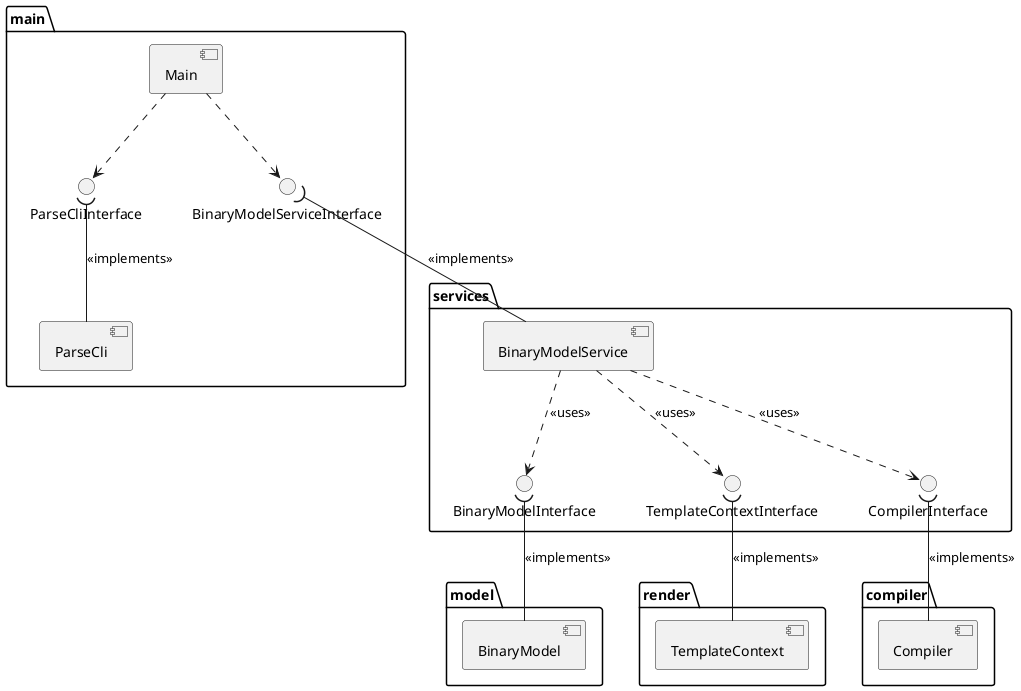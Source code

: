 @startuml

'!pragma layout elk

package main {
  [Main] ..> ParseCliInterface
  [Main] ..> BinaryModelServiceInterface
  ParseCliInterface )-- [ParseCli]  : <<implements>>
}

package services {
  BinaryModelServiceInterface )-- [BinaryModelService] : <<implements>>
  [BinaryModelService] ..> BinaryModelInterface : <<uses>>
  [BinaryModelService] ..> TemplateContextInterface : <<uses>>
  [BinaryModelService] ..> CompilerInterface : <<uses>>
}

package model {
  BinaryModelInterface )-- [BinaryModel] : <<implements>>
}

package render {
  TemplateContextInterface )-- [TemplateContext] : <<implements>>
}

package compiler {
  CompilerInterface )-- [Compiler] : <<implements>>
}

@enduml

